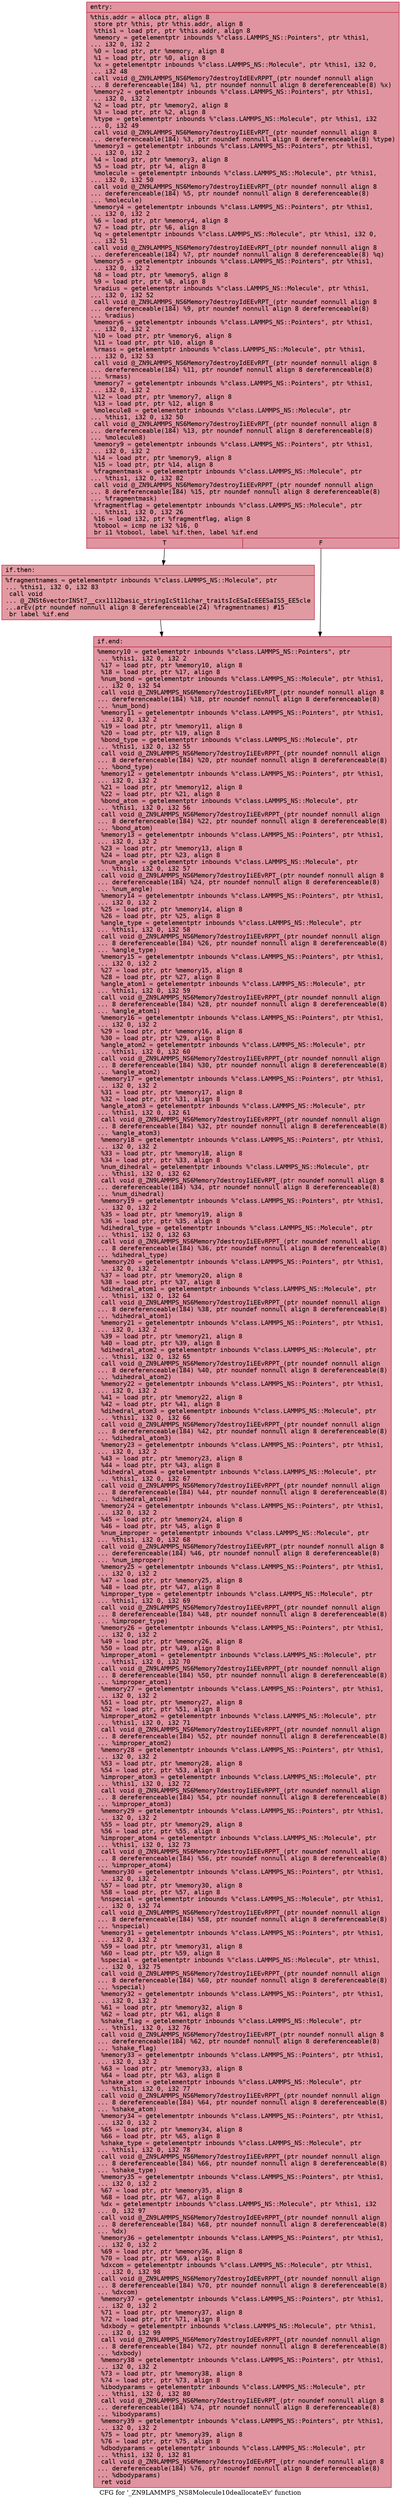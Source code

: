 digraph "CFG for '_ZN9LAMMPS_NS8Molecule10deallocateEv' function" {
	label="CFG for '_ZN9LAMMPS_NS8Molecule10deallocateEv' function";

	Node0x558e6086dc50 [shape=record,color="#b70d28ff", style=filled, fillcolor="#b70d2870" fontname="Courier",label="{entry:\l|  %this.addr = alloca ptr, align 8\l  store ptr %this, ptr %this.addr, align 8\l  %this1 = load ptr, ptr %this.addr, align 8\l  %memory = getelementptr inbounds %\"class.LAMMPS_NS::Pointers\", ptr %this1,\l... i32 0, i32 2\l  %0 = load ptr, ptr %memory, align 8\l  %1 = load ptr, ptr %0, align 8\l  %x = getelementptr inbounds %\"class.LAMMPS_NS::Molecule\", ptr %this1, i32 0,\l... i32 48\l  call void @_ZN9LAMMPS_NS6Memory7destroyIdEEvRPPT_(ptr noundef nonnull align\l... 8 dereferenceable(184) %1, ptr noundef nonnull align 8 dereferenceable(8) %x)\l  %memory2 = getelementptr inbounds %\"class.LAMMPS_NS::Pointers\", ptr %this1,\l... i32 0, i32 2\l  %2 = load ptr, ptr %memory2, align 8\l  %3 = load ptr, ptr %2, align 8\l  %type = getelementptr inbounds %\"class.LAMMPS_NS::Molecule\", ptr %this1, i32\l... 0, i32 49\l  call void @_ZN9LAMMPS_NS6Memory7destroyIiEEvRPT_(ptr noundef nonnull align 8\l... dereferenceable(184) %3, ptr noundef nonnull align 8 dereferenceable(8) %type)\l  %memory3 = getelementptr inbounds %\"class.LAMMPS_NS::Pointers\", ptr %this1,\l... i32 0, i32 2\l  %4 = load ptr, ptr %memory3, align 8\l  %5 = load ptr, ptr %4, align 8\l  %molecule = getelementptr inbounds %\"class.LAMMPS_NS::Molecule\", ptr %this1,\l... i32 0, i32 50\l  call void @_ZN9LAMMPS_NS6Memory7destroyIiEEvRPT_(ptr noundef nonnull align 8\l... dereferenceable(184) %5, ptr noundef nonnull align 8 dereferenceable(8)\l... %molecule)\l  %memory4 = getelementptr inbounds %\"class.LAMMPS_NS::Pointers\", ptr %this1,\l... i32 0, i32 2\l  %6 = load ptr, ptr %memory4, align 8\l  %7 = load ptr, ptr %6, align 8\l  %q = getelementptr inbounds %\"class.LAMMPS_NS::Molecule\", ptr %this1, i32 0,\l... i32 51\l  call void @_ZN9LAMMPS_NS6Memory7destroyIdEEvRPT_(ptr noundef nonnull align 8\l... dereferenceable(184) %7, ptr noundef nonnull align 8 dereferenceable(8) %q)\l  %memory5 = getelementptr inbounds %\"class.LAMMPS_NS::Pointers\", ptr %this1,\l... i32 0, i32 2\l  %8 = load ptr, ptr %memory5, align 8\l  %9 = load ptr, ptr %8, align 8\l  %radius = getelementptr inbounds %\"class.LAMMPS_NS::Molecule\", ptr %this1,\l... i32 0, i32 52\l  call void @_ZN9LAMMPS_NS6Memory7destroyIdEEvRPT_(ptr noundef nonnull align 8\l... dereferenceable(184) %9, ptr noundef nonnull align 8 dereferenceable(8)\l... %radius)\l  %memory6 = getelementptr inbounds %\"class.LAMMPS_NS::Pointers\", ptr %this1,\l... i32 0, i32 2\l  %10 = load ptr, ptr %memory6, align 8\l  %11 = load ptr, ptr %10, align 8\l  %rmass = getelementptr inbounds %\"class.LAMMPS_NS::Molecule\", ptr %this1,\l... i32 0, i32 53\l  call void @_ZN9LAMMPS_NS6Memory7destroyIdEEvRPT_(ptr noundef nonnull align 8\l... dereferenceable(184) %11, ptr noundef nonnull align 8 dereferenceable(8)\l... %rmass)\l  %memory7 = getelementptr inbounds %\"class.LAMMPS_NS::Pointers\", ptr %this1,\l... i32 0, i32 2\l  %12 = load ptr, ptr %memory7, align 8\l  %13 = load ptr, ptr %12, align 8\l  %molecule8 = getelementptr inbounds %\"class.LAMMPS_NS::Molecule\", ptr\l... %this1, i32 0, i32 50\l  call void @_ZN9LAMMPS_NS6Memory7destroyIiEEvRPT_(ptr noundef nonnull align 8\l... dereferenceable(184) %13, ptr noundef nonnull align 8 dereferenceable(8)\l... %molecule8)\l  %memory9 = getelementptr inbounds %\"class.LAMMPS_NS::Pointers\", ptr %this1,\l... i32 0, i32 2\l  %14 = load ptr, ptr %memory9, align 8\l  %15 = load ptr, ptr %14, align 8\l  %fragmentmask = getelementptr inbounds %\"class.LAMMPS_NS::Molecule\", ptr\l... %this1, i32 0, i32 82\l  call void @_ZN9LAMMPS_NS6Memory7destroyIiEEvRPPT_(ptr noundef nonnull align\l... 8 dereferenceable(184) %15, ptr noundef nonnull align 8 dereferenceable(8)\l... %fragmentmask)\l  %fragmentflag = getelementptr inbounds %\"class.LAMMPS_NS::Molecule\", ptr\l... %this1, i32 0, i32 26\l  %16 = load i32, ptr %fragmentflag, align 8\l  %tobool = icmp ne i32 %16, 0\l  br i1 %tobool, label %if.then, label %if.end\l|{<s0>T|<s1>F}}"];
	Node0x558e6086dc50:s0 -> Node0x558e608701e0[tooltip="entry -> if.then\nProbability 62.50%" ];
	Node0x558e6086dc50:s1 -> Node0x558e60870230[tooltip="entry -> if.end\nProbability 37.50%" ];
	Node0x558e608701e0 [shape=record,color="#b70d28ff", style=filled, fillcolor="#bb1b2c70" fontname="Courier",label="{if.then:\l|  %fragmentnames = getelementptr inbounds %\"class.LAMMPS_NS::Molecule\", ptr\l... %this1, i32 0, i32 83\l  call void\l... @_ZNSt6vectorINSt7__cxx1112basic_stringIcSt11char_traitsIcESaIcEEESaIS5_EE5cle\l...arEv(ptr noundef nonnull align 8 dereferenceable(24) %fragmentnames) #15\l  br label %if.end\l}"];
	Node0x558e608701e0 -> Node0x558e60870230[tooltip="if.then -> if.end\nProbability 100.00%" ];
	Node0x558e60870230 [shape=record,color="#b70d28ff", style=filled, fillcolor="#b70d2870" fontname="Courier",label="{if.end:\l|  %memory10 = getelementptr inbounds %\"class.LAMMPS_NS::Pointers\", ptr\l... %this1, i32 0, i32 2\l  %17 = load ptr, ptr %memory10, align 8\l  %18 = load ptr, ptr %17, align 8\l  %num_bond = getelementptr inbounds %\"class.LAMMPS_NS::Molecule\", ptr %this1,\l... i32 0, i32 54\l  call void @_ZN9LAMMPS_NS6Memory7destroyIiEEvRPT_(ptr noundef nonnull align 8\l... dereferenceable(184) %18, ptr noundef nonnull align 8 dereferenceable(8)\l... %num_bond)\l  %memory11 = getelementptr inbounds %\"class.LAMMPS_NS::Pointers\", ptr %this1,\l... i32 0, i32 2\l  %19 = load ptr, ptr %memory11, align 8\l  %20 = load ptr, ptr %19, align 8\l  %bond_type = getelementptr inbounds %\"class.LAMMPS_NS::Molecule\", ptr\l... %this1, i32 0, i32 55\l  call void @_ZN9LAMMPS_NS6Memory7destroyIiEEvRPPT_(ptr noundef nonnull align\l... 8 dereferenceable(184) %20, ptr noundef nonnull align 8 dereferenceable(8)\l... %bond_type)\l  %memory12 = getelementptr inbounds %\"class.LAMMPS_NS::Pointers\", ptr %this1,\l... i32 0, i32 2\l  %21 = load ptr, ptr %memory12, align 8\l  %22 = load ptr, ptr %21, align 8\l  %bond_atom = getelementptr inbounds %\"class.LAMMPS_NS::Molecule\", ptr\l... %this1, i32 0, i32 56\l  call void @_ZN9LAMMPS_NS6Memory7destroyIiEEvRPPT_(ptr noundef nonnull align\l... 8 dereferenceable(184) %22, ptr noundef nonnull align 8 dereferenceable(8)\l... %bond_atom)\l  %memory13 = getelementptr inbounds %\"class.LAMMPS_NS::Pointers\", ptr %this1,\l... i32 0, i32 2\l  %23 = load ptr, ptr %memory13, align 8\l  %24 = load ptr, ptr %23, align 8\l  %num_angle = getelementptr inbounds %\"class.LAMMPS_NS::Molecule\", ptr\l... %this1, i32 0, i32 57\l  call void @_ZN9LAMMPS_NS6Memory7destroyIiEEvRPT_(ptr noundef nonnull align 8\l... dereferenceable(184) %24, ptr noundef nonnull align 8 dereferenceable(8)\l... %num_angle)\l  %memory14 = getelementptr inbounds %\"class.LAMMPS_NS::Pointers\", ptr %this1,\l... i32 0, i32 2\l  %25 = load ptr, ptr %memory14, align 8\l  %26 = load ptr, ptr %25, align 8\l  %angle_type = getelementptr inbounds %\"class.LAMMPS_NS::Molecule\", ptr\l... %this1, i32 0, i32 58\l  call void @_ZN9LAMMPS_NS6Memory7destroyIiEEvRPPT_(ptr noundef nonnull align\l... 8 dereferenceable(184) %26, ptr noundef nonnull align 8 dereferenceable(8)\l... %angle_type)\l  %memory15 = getelementptr inbounds %\"class.LAMMPS_NS::Pointers\", ptr %this1,\l... i32 0, i32 2\l  %27 = load ptr, ptr %memory15, align 8\l  %28 = load ptr, ptr %27, align 8\l  %angle_atom1 = getelementptr inbounds %\"class.LAMMPS_NS::Molecule\", ptr\l... %this1, i32 0, i32 59\l  call void @_ZN9LAMMPS_NS6Memory7destroyIiEEvRPPT_(ptr noundef nonnull align\l... 8 dereferenceable(184) %28, ptr noundef nonnull align 8 dereferenceable(8)\l... %angle_atom1)\l  %memory16 = getelementptr inbounds %\"class.LAMMPS_NS::Pointers\", ptr %this1,\l... i32 0, i32 2\l  %29 = load ptr, ptr %memory16, align 8\l  %30 = load ptr, ptr %29, align 8\l  %angle_atom2 = getelementptr inbounds %\"class.LAMMPS_NS::Molecule\", ptr\l... %this1, i32 0, i32 60\l  call void @_ZN9LAMMPS_NS6Memory7destroyIiEEvRPPT_(ptr noundef nonnull align\l... 8 dereferenceable(184) %30, ptr noundef nonnull align 8 dereferenceable(8)\l... %angle_atom2)\l  %memory17 = getelementptr inbounds %\"class.LAMMPS_NS::Pointers\", ptr %this1,\l... i32 0, i32 2\l  %31 = load ptr, ptr %memory17, align 8\l  %32 = load ptr, ptr %31, align 8\l  %angle_atom3 = getelementptr inbounds %\"class.LAMMPS_NS::Molecule\", ptr\l... %this1, i32 0, i32 61\l  call void @_ZN9LAMMPS_NS6Memory7destroyIiEEvRPPT_(ptr noundef nonnull align\l... 8 dereferenceable(184) %32, ptr noundef nonnull align 8 dereferenceable(8)\l... %angle_atom3)\l  %memory18 = getelementptr inbounds %\"class.LAMMPS_NS::Pointers\", ptr %this1,\l... i32 0, i32 2\l  %33 = load ptr, ptr %memory18, align 8\l  %34 = load ptr, ptr %33, align 8\l  %num_dihedral = getelementptr inbounds %\"class.LAMMPS_NS::Molecule\", ptr\l... %this1, i32 0, i32 62\l  call void @_ZN9LAMMPS_NS6Memory7destroyIiEEvRPT_(ptr noundef nonnull align 8\l... dereferenceable(184) %34, ptr noundef nonnull align 8 dereferenceable(8)\l... %num_dihedral)\l  %memory19 = getelementptr inbounds %\"class.LAMMPS_NS::Pointers\", ptr %this1,\l... i32 0, i32 2\l  %35 = load ptr, ptr %memory19, align 8\l  %36 = load ptr, ptr %35, align 8\l  %dihedral_type = getelementptr inbounds %\"class.LAMMPS_NS::Molecule\", ptr\l... %this1, i32 0, i32 63\l  call void @_ZN9LAMMPS_NS6Memory7destroyIiEEvRPPT_(ptr noundef nonnull align\l... 8 dereferenceable(184) %36, ptr noundef nonnull align 8 dereferenceable(8)\l... %dihedral_type)\l  %memory20 = getelementptr inbounds %\"class.LAMMPS_NS::Pointers\", ptr %this1,\l... i32 0, i32 2\l  %37 = load ptr, ptr %memory20, align 8\l  %38 = load ptr, ptr %37, align 8\l  %dihedral_atom1 = getelementptr inbounds %\"class.LAMMPS_NS::Molecule\", ptr\l... %this1, i32 0, i32 64\l  call void @_ZN9LAMMPS_NS6Memory7destroyIiEEvRPPT_(ptr noundef nonnull align\l... 8 dereferenceable(184) %38, ptr noundef nonnull align 8 dereferenceable(8)\l... %dihedral_atom1)\l  %memory21 = getelementptr inbounds %\"class.LAMMPS_NS::Pointers\", ptr %this1,\l... i32 0, i32 2\l  %39 = load ptr, ptr %memory21, align 8\l  %40 = load ptr, ptr %39, align 8\l  %dihedral_atom2 = getelementptr inbounds %\"class.LAMMPS_NS::Molecule\", ptr\l... %this1, i32 0, i32 65\l  call void @_ZN9LAMMPS_NS6Memory7destroyIiEEvRPPT_(ptr noundef nonnull align\l... 8 dereferenceable(184) %40, ptr noundef nonnull align 8 dereferenceable(8)\l... %dihedral_atom2)\l  %memory22 = getelementptr inbounds %\"class.LAMMPS_NS::Pointers\", ptr %this1,\l... i32 0, i32 2\l  %41 = load ptr, ptr %memory22, align 8\l  %42 = load ptr, ptr %41, align 8\l  %dihedral_atom3 = getelementptr inbounds %\"class.LAMMPS_NS::Molecule\", ptr\l... %this1, i32 0, i32 66\l  call void @_ZN9LAMMPS_NS6Memory7destroyIiEEvRPPT_(ptr noundef nonnull align\l... 8 dereferenceable(184) %42, ptr noundef nonnull align 8 dereferenceable(8)\l... %dihedral_atom3)\l  %memory23 = getelementptr inbounds %\"class.LAMMPS_NS::Pointers\", ptr %this1,\l... i32 0, i32 2\l  %43 = load ptr, ptr %memory23, align 8\l  %44 = load ptr, ptr %43, align 8\l  %dihedral_atom4 = getelementptr inbounds %\"class.LAMMPS_NS::Molecule\", ptr\l... %this1, i32 0, i32 67\l  call void @_ZN9LAMMPS_NS6Memory7destroyIiEEvRPPT_(ptr noundef nonnull align\l... 8 dereferenceable(184) %44, ptr noundef nonnull align 8 dereferenceable(8)\l... %dihedral_atom4)\l  %memory24 = getelementptr inbounds %\"class.LAMMPS_NS::Pointers\", ptr %this1,\l... i32 0, i32 2\l  %45 = load ptr, ptr %memory24, align 8\l  %46 = load ptr, ptr %45, align 8\l  %num_improper = getelementptr inbounds %\"class.LAMMPS_NS::Molecule\", ptr\l... %this1, i32 0, i32 68\l  call void @_ZN9LAMMPS_NS6Memory7destroyIiEEvRPT_(ptr noundef nonnull align 8\l... dereferenceable(184) %46, ptr noundef nonnull align 8 dereferenceable(8)\l... %num_improper)\l  %memory25 = getelementptr inbounds %\"class.LAMMPS_NS::Pointers\", ptr %this1,\l... i32 0, i32 2\l  %47 = load ptr, ptr %memory25, align 8\l  %48 = load ptr, ptr %47, align 8\l  %improper_type = getelementptr inbounds %\"class.LAMMPS_NS::Molecule\", ptr\l... %this1, i32 0, i32 69\l  call void @_ZN9LAMMPS_NS6Memory7destroyIiEEvRPPT_(ptr noundef nonnull align\l... 8 dereferenceable(184) %48, ptr noundef nonnull align 8 dereferenceable(8)\l... %improper_type)\l  %memory26 = getelementptr inbounds %\"class.LAMMPS_NS::Pointers\", ptr %this1,\l... i32 0, i32 2\l  %49 = load ptr, ptr %memory26, align 8\l  %50 = load ptr, ptr %49, align 8\l  %improper_atom1 = getelementptr inbounds %\"class.LAMMPS_NS::Molecule\", ptr\l... %this1, i32 0, i32 70\l  call void @_ZN9LAMMPS_NS6Memory7destroyIiEEvRPPT_(ptr noundef nonnull align\l... 8 dereferenceable(184) %50, ptr noundef nonnull align 8 dereferenceable(8)\l... %improper_atom1)\l  %memory27 = getelementptr inbounds %\"class.LAMMPS_NS::Pointers\", ptr %this1,\l... i32 0, i32 2\l  %51 = load ptr, ptr %memory27, align 8\l  %52 = load ptr, ptr %51, align 8\l  %improper_atom2 = getelementptr inbounds %\"class.LAMMPS_NS::Molecule\", ptr\l... %this1, i32 0, i32 71\l  call void @_ZN9LAMMPS_NS6Memory7destroyIiEEvRPPT_(ptr noundef nonnull align\l... 8 dereferenceable(184) %52, ptr noundef nonnull align 8 dereferenceable(8)\l... %improper_atom2)\l  %memory28 = getelementptr inbounds %\"class.LAMMPS_NS::Pointers\", ptr %this1,\l... i32 0, i32 2\l  %53 = load ptr, ptr %memory28, align 8\l  %54 = load ptr, ptr %53, align 8\l  %improper_atom3 = getelementptr inbounds %\"class.LAMMPS_NS::Molecule\", ptr\l... %this1, i32 0, i32 72\l  call void @_ZN9LAMMPS_NS6Memory7destroyIiEEvRPPT_(ptr noundef nonnull align\l... 8 dereferenceable(184) %54, ptr noundef nonnull align 8 dereferenceable(8)\l... %improper_atom3)\l  %memory29 = getelementptr inbounds %\"class.LAMMPS_NS::Pointers\", ptr %this1,\l... i32 0, i32 2\l  %55 = load ptr, ptr %memory29, align 8\l  %56 = load ptr, ptr %55, align 8\l  %improper_atom4 = getelementptr inbounds %\"class.LAMMPS_NS::Molecule\", ptr\l... %this1, i32 0, i32 73\l  call void @_ZN9LAMMPS_NS6Memory7destroyIiEEvRPPT_(ptr noundef nonnull align\l... 8 dereferenceable(184) %56, ptr noundef nonnull align 8 dereferenceable(8)\l... %improper_atom4)\l  %memory30 = getelementptr inbounds %\"class.LAMMPS_NS::Pointers\", ptr %this1,\l... i32 0, i32 2\l  %57 = load ptr, ptr %memory30, align 8\l  %58 = load ptr, ptr %57, align 8\l  %nspecial = getelementptr inbounds %\"class.LAMMPS_NS::Molecule\", ptr %this1,\l... i32 0, i32 74\l  call void @_ZN9LAMMPS_NS6Memory7destroyIiEEvRPPT_(ptr noundef nonnull align\l... 8 dereferenceable(184) %58, ptr noundef nonnull align 8 dereferenceable(8)\l... %nspecial)\l  %memory31 = getelementptr inbounds %\"class.LAMMPS_NS::Pointers\", ptr %this1,\l... i32 0, i32 2\l  %59 = load ptr, ptr %memory31, align 8\l  %60 = load ptr, ptr %59, align 8\l  %special = getelementptr inbounds %\"class.LAMMPS_NS::Molecule\", ptr %this1,\l... i32 0, i32 75\l  call void @_ZN9LAMMPS_NS6Memory7destroyIiEEvRPPT_(ptr noundef nonnull align\l... 8 dereferenceable(184) %60, ptr noundef nonnull align 8 dereferenceable(8)\l... %special)\l  %memory32 = getelementptr inbounds %\"class.LAMMPS_NS::Pointers\", ptr %this1,\l... i32 0, i32 2\l  %61 = load ptr, ptr %memory32, align 8\l  %62 = load ptr, ptr %61, align 8\l  %shake_flag = getelementptr inbounds %\"class.LAMMPS_NS::Molecule\", ptr\l... %this1, i32 0, i32 76\l  call void @_ZN9LAMMPS_NS6Memory7destroyIiEEvRPT_(ptr noundef nonnull align 8\l... dereferenceable(184) %62, ptr noundef nonnull align 8 dereferenceable(8)\l... %shake_flag)\l  %memory33 = getelementptr inbounds %\"class.LAMMPS_NS::Pointers\", ptr %this1,\l... i32 0, i32 2\l  %63 = load ptr, ptr %memory33, align 8\l  %64 = load ptr, ptr %63, align 8\l  %shake_atom = getelementptr inbounds %\"class.LAMMPS_NS::Molecule\", ptr\l... %this1, i32 0, i32 77\l  call void @_ZN9LAMMPS_NS6Memory7destroyIiEEvRPPT_(ptr noundef nonnull align\l... 8 dereferenceable(184) %64, ptr noundef nonnull align 8 dereferenceable(8)\l... %shake_atom)\l  %memory34 = getelementptr inbounds %\"class.LAMMPS_NS::Pointers\", ptr %this1,\l... i32 0, i32 2\l  %65 = load ptr, ptr %memory34, align 8\l  %66 = load ptr, ptr %65, align 8\l  %shake_type = getelementptr inbounds %\"class.LAMMPS_NS::Molecule\", ptr\l... %this1, i32 0, i32 78\l  call void @_ZN9LAMMPS_NS6Memory7destroyIiEEvRPPT_(ptr noundef nonnull align\l... 8 dereferenceable(184) %66, ptr noundef nonnull align 8 dereferenceable(8)\l... %shake_type)\l  %memory35 = getelementptr inbounds %\"class.LAMMPS_NS::Pointers\", ptr %this1,\l... i32 0, i32 2\l  %67 = load ptr, ptr %memory35, align 8\l  %68 = load ptr, ptr %67, align 8\l  %dx = getelementptr inbounds %\"class.LAMMPS_NS::Molecule\", ptr %this1, i32\l... 0, i32 97\l  call void @_ZN9LAMMPS_NS6Memory7destroyIdEEvRPPT_(ptr noundef nonnull align\l... 8 dereferenceable(184) %68, ptr noundef nonnull align 8 dereferenceable(8)\l... %dx)\l  %memory36 = getelementptr inbounds %\"class.LAMMPS_NS::Pointers\", ptr %this1,\l... i32 0, i32 2\l  %69 = load ptr, ptr %memory36, align 8\l  %70 = load ptr, ptr %69, align 8\l  %dxcom = getelementptr inbounds %\"class.LAMMPS_NS::Molecule\", ptr %this1,\l... i32 0, i32 98\l  call void @_ZN9LAMMPS_NS6Memory7destroyIdEEvRPPT_(ptr noundef nonnull align\l... 8 dereferenceable(184) %70, ptr noundef nonnull align 8 dereferenceable(8)\l... %dxcom)\l  %memory37 = getelementptr inbounds %\"class.LAMMPS_NS::Pointers\", ptr %this1,\l... i32 0, i32 2\l  %71 = load ptr, ptr %memory37, align 8\l  %72 = load ptr, ptr %71, align 8\l  %dxbody = getelementptr inbounds %\"class.LAMMPS_NS::Molecule\", ptr %this1,\l... i32 0, i32 99\l  call void @_ZN9LAMMPS_NS6Memory7destroyIdEEvRPPT_(ptr noundef nonnull align\l... 8 dereferenceable(184) %72, ptr noundef nonnull align 8 dereferenceable(8)\l... %dxbody)\l  %memory38 = getelementptr inbounds %\"class.LAMMPS_NS::Pointers\", ptr %this1,\l... i32 0, i32 2\l  %73 = load ptr, ptr %memory38, align 8\l  %74 = load ptr, ptr %73, align 8\l  %ibodyparams = getelementptr inbounds %\"class.LAMMPS_NS::Molecule\", ptr\l... %this1, i32 0, i32 80\l  call void @_ZN9LAMMPS_NS6Memory7destroyIiEEvRPT_(ptr noundef nonnull align 8\l... dereferenceable(184) %74, ptr noundef nonnull align 8 dereferenceable(8)\l... %ibodyparams)\l  %memory39 = getelementptr inbounds %\"class.LAMMPS_NS::Pointers\", ptr %this1,\l... i32 0, i32 2\l  %75 = load ptr, ptr %memory39, align 8\l  %76 = load ptr, ptr %75, align 8\l  %dbodyparams = getelementptr inbounds %\"class.LAMMPS_NS::Molecule\", ptr\l... %this1, i32 0, i32 81\l  call void @_ZN9LAMMPS_NS6Memory7destroyIdEEvRPT_(ptr noundef nonnull align 8\l... dereferenceable(184) %76, ptr noundef nonnull align 8 dereferenceable(8)\l... %dbodyparams)\l  ret void\l}"];
}

